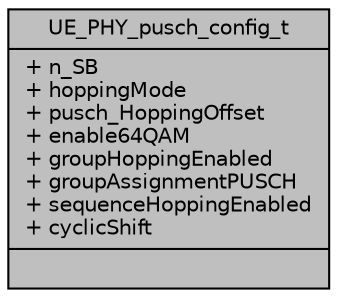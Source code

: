 digraph "UE_PHY_pusch_config_t"
{
 // LATEX_PDF_SIZE
  edge [fontname="Helvetica",fontsize="10",labelfontname="Helvetica",labelfontsize="10"];
  node [fontname="Helvetica",fontsize="10",shape=record];
  Node1 [label="{UE_PHY_pusch_config_t\n|+ n_SB\l+ hoppingMode\l+ pusch_HoppingOffset\l+ enable64QAM\l+ groupHoppingEnabled\l+ groupAssignmentPUSCH\l+ sequenceHoppingEnabled\l+ cyclicShift\l|}",height=0.2,width=0.4,color="black", fillcolor="grey75", style="filled", fontcolor="black",tooltip=" "];
}
